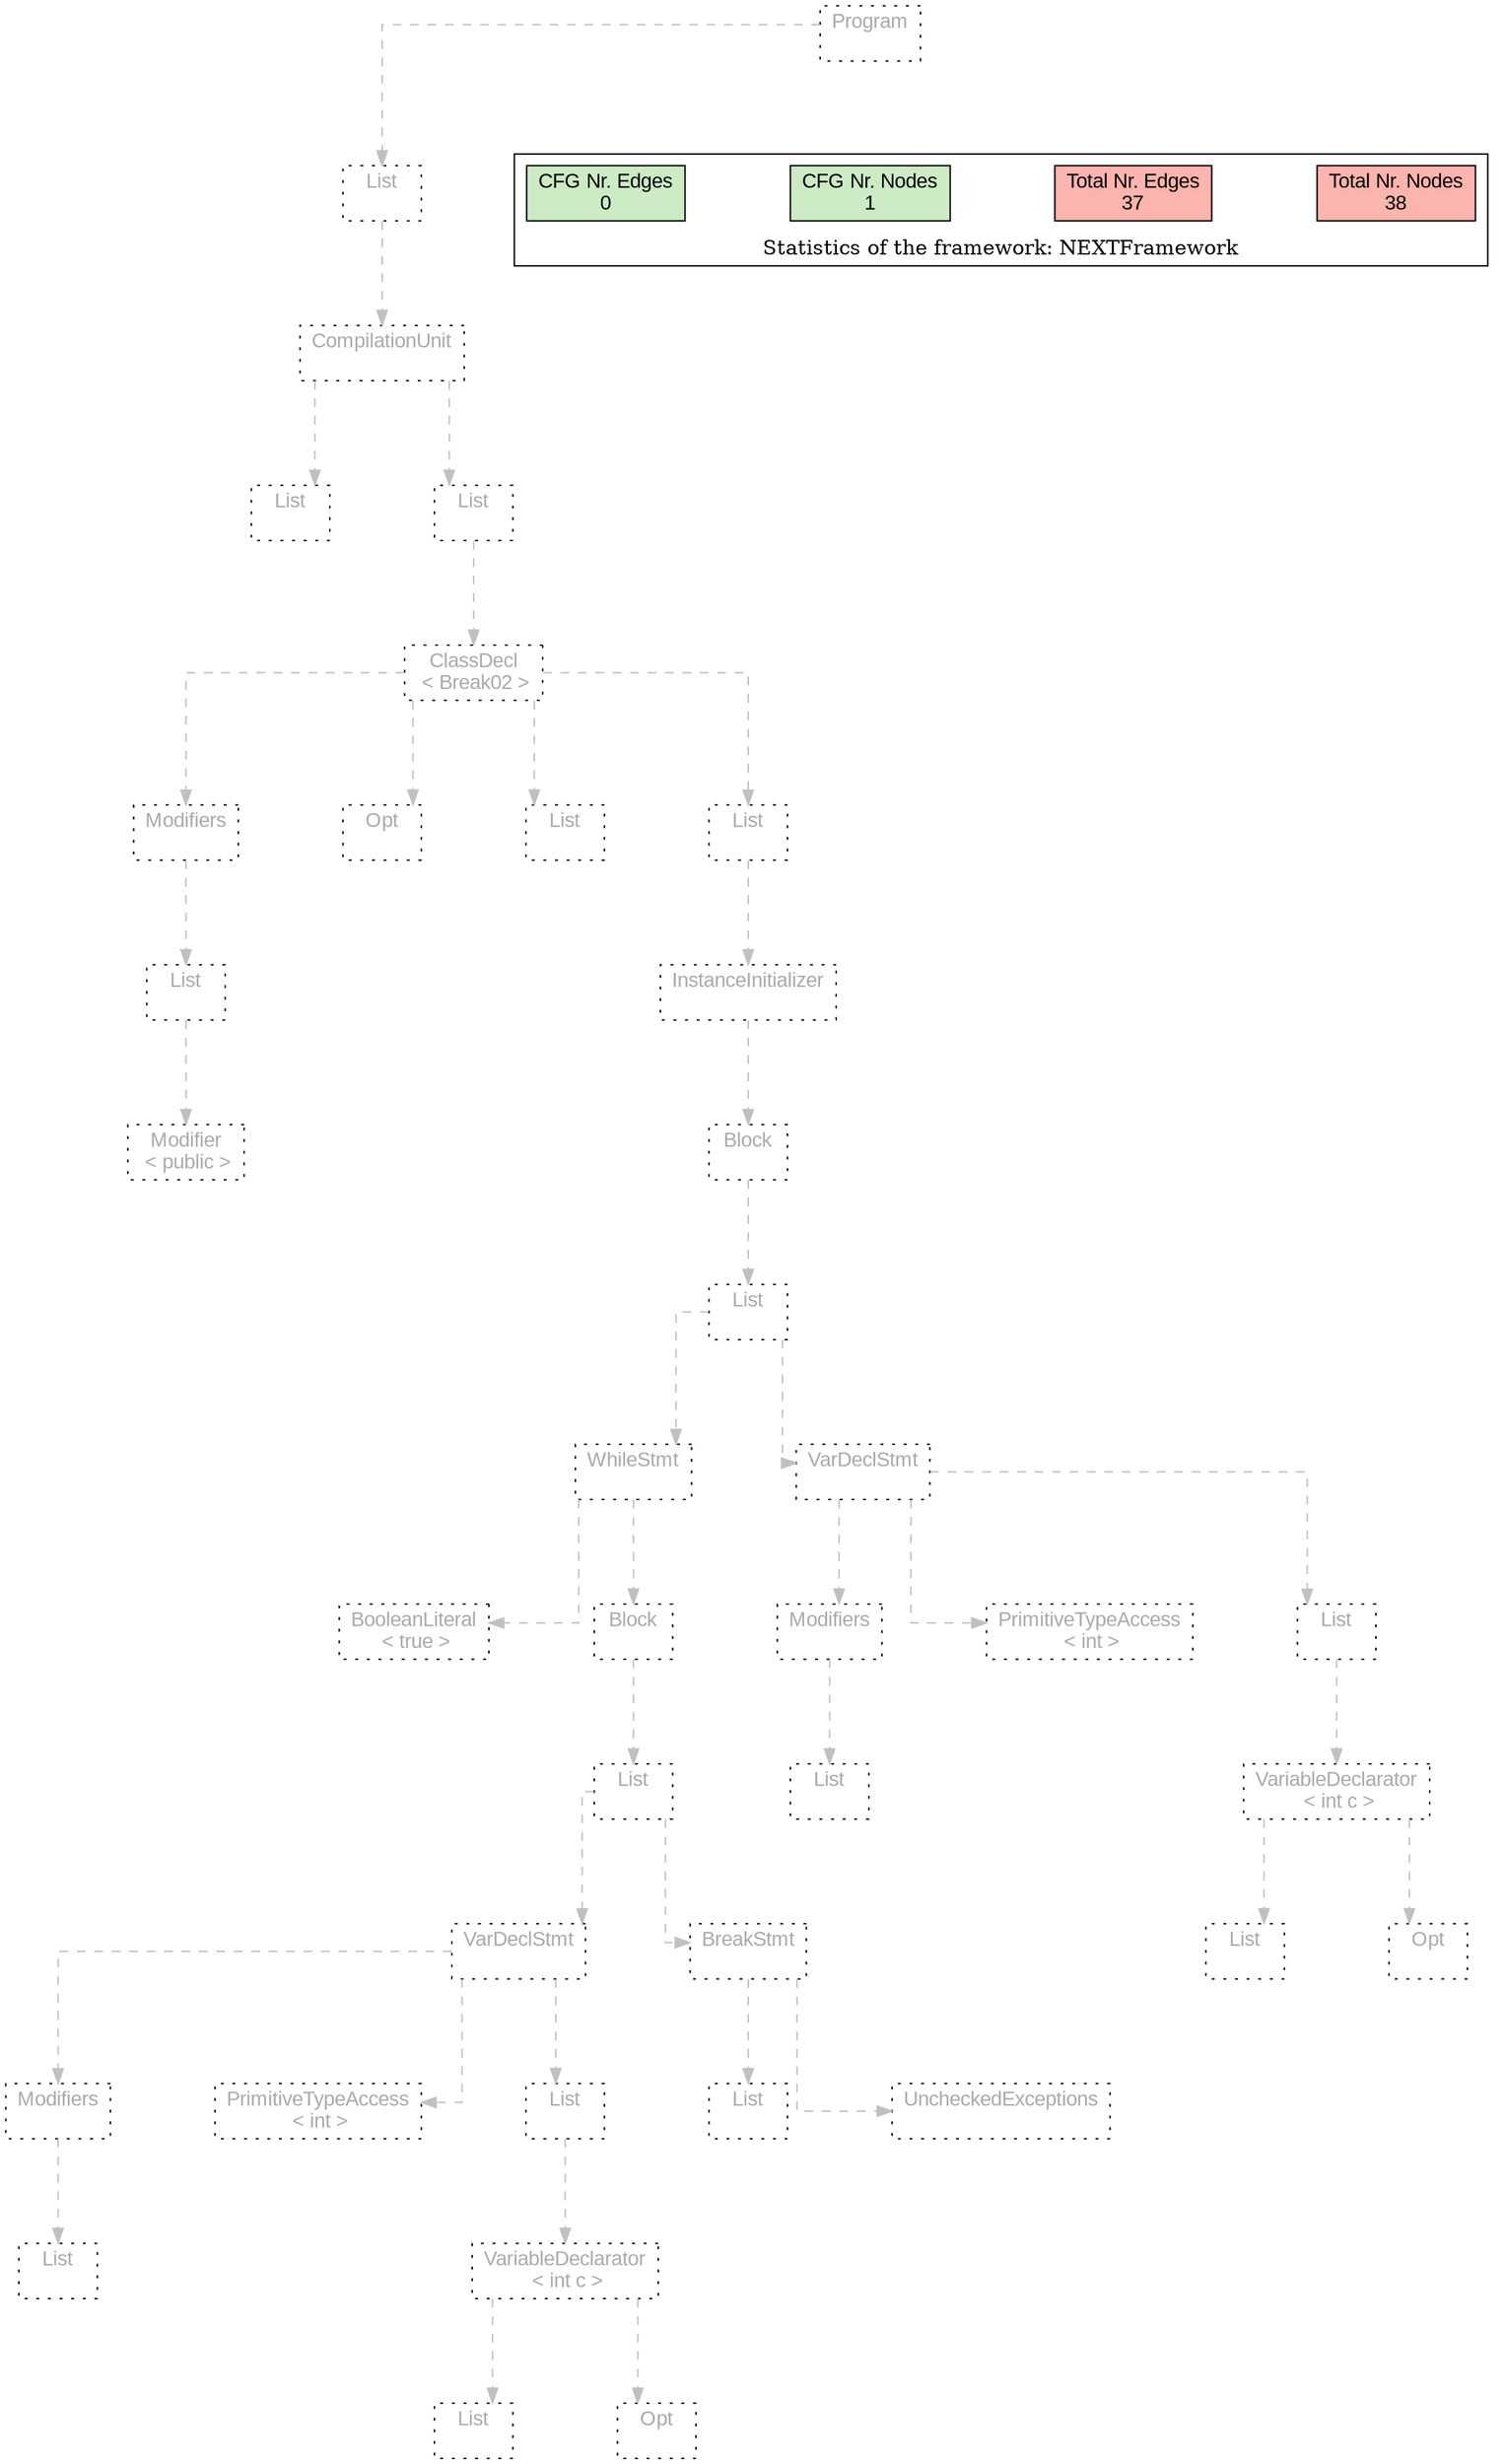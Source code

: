 digraph G {
graph [splines=ortho, nodesep="1", ranksep="1"]
node [shape=rect, fontname=Arial];
{ rank = same; "Program[0]"}
{ rank = same; "List[1]"}
{ rank = same; "CompilationUnit[2]"}
{ rank = same; "List[3]"; "List[4]"}
{ rank = same; "ClassDecl[5]"}
{ rank = same; "Modifiers[6]"; "Opt[9]"; "List[10]"; "List[11]"}
{ rank = same; "List[7]"; "InstanceInitializer[12]"}
{ rank = same; "Modifier[8]"; "Block[13]"}
{ rank = same; "List[14]"}
{ rank = same; "WhileStmt[15]"; "VarDeclStmt[30]"}
{ rank = same; "BooleanLiteral[16]"; "Block[17]"; "Modifiers[31]"; "PrimitiveTypeAccess[33]"; "List[34]"}
{ rank = same; "List[18]"; "List[32]"; "VariableDeclarator[35]"}
{ rank = same; "VarDeclStmt[19]"; "BreakStmt[27]"; "List[36]"; "Opt[37]"}
{ rank = same; "Modifiers[20]"; "PrimitiveTypeAccess[22]"; "List[23]"; "List[29]"; "UncheckedExceptions[28]"}
{ rank = same; "List[21]"; "VariableDeclarator[24]"}
{ rank = same; "List[25]"; "Opt[26]"}
"Program[0]" [label="Program\n ", style= dotted   fillcolor="#eeeeee" fontcolor="#aaaaaa"  ]
"List[1]" [label="List\n ", style= dotted   fillcolor="#eeeeee" fontcolor="#aaaaaa"  ]
"CompilationUnit[2]" [label="CompilationUnit\n ", style= dotted   fillcolor="#eeeeee" fontcolor="#aaaaaa"  ]
"List[3]" [label="List\n ", style= dotted   fillcolor="#eeeeee" fontcolor="#aaaaaa"  ]
"List[4]" [label="List\n ", style= dotted   fillcolor="#eeeeee" fontcolor="#aaaaaa"  ]
"ClassDecl[5]" [label="ClassDecl\n < Break02 >", style= dotted   fillcolor="#eeeeee" fontcolor="#aaaaaa"  ]
"Modifiers[6]" [label="Modifiers\n ", style= dotted   fillcolor="#eeeeee" fontcolor="#aaaaaa"  ]
"List[7]" [label="List\n ", style= dotted   fillcolor="#eeeeee" fontcolor="#aaaaaa"  ]
"Modifier[8]" [label="Modifier\n < public >", style= dotted   fillcolor="#eeeeee" fontcolor="#aaaaaa"  ]
"Opt[9]" [label="Opt\n ", style= dotted   fillcolor="#eeeeee" fontcolor="#aaaaaa"  ]
"List[10]" [label="List\n ", style= dotted   fillcolor="#eeeeee" fontcolor="#aaaaaa"  ]
"List[11]" [label="List\n ", style= dotted   fillcolor="#eeeeee" fontcolor="#aaaaaa"  ]
"InstanceInitializer[12]" [label="InstanceInitializer\n ", style= dotted   fillcolor="#eeeeee" fontcolor="#aaaaaa"  ]
"Block[13]" [label="Block\n ", style= dotted   fillcolor="#eeeeee" fontcolor="#aaaaaa"  ]
"List[14]" [label="List\n ", style= dotted   fillcolor="#eeeeee" fontcolor="#aaaaaa"  ]
"WhileStmt[15]" [label="WhileStmt\n ", style= dotted   fillcolor="#eeeeee" fontcolor="#aaaaaa"  ]
"BooleanLiteral[16]" [label="BooleanLiteral\n < true >", style= dotted   fillcolor="#eeeeee" fontcolor="#aaaaaa"  ]
"Block[17]" [label="Block\n ", style= dotted   fillcolor="#eeeeee" fontcolor="#aaaaaa"  ]
"List[18]" [label="List\n ", style= dotted   fillcolor="#eeeeee" fontcolor="#aaaaaa"  ]
"VarDeclStmt[19]" [label="VarDeclStmt\n ", style= dotted   fillcolor="#eeeeee" fontcolor="#aaaaaa"  ]
"Modifiers[20]" [label="Modifiers\n ", style= dotted   fillcolor="#eeeeee" fontcolor="#aaaaaa"  ]
"List[21]" [label="List\n ", style= dotted   fillcolor="#eeeeee" fontcolor="#aaaaaa"  ]
"PrimitiveTypeAccess[22]" [label="PrimitiveTypeAccess\n < int >", style= dotted   fillcolor="#eeeeee" fontcolor="#aaaaaa"  ]
"List[23]" [label="List\n ", style= dotted   fillcolor="#eeeeee" fontcolor="#aaaaaa"  ]
"VariableDeclarator[24]" [label="VariableDeclarator\n < int c >", style= dotted   fillcolor="#eeeeee" fontcolor="#aaaaaa"  ]
"List[25]" [label="List\n ", style= dotted   fillcolor="#eeeeee" fontcolor="#aaaaaa"  ]
"Opt[26]" [label="Opt\n ", style= dotted   fillcolor="#eeeeee" fontcolor="#aaaaaa"  ]
"BreakStmt[27]" [label="BreakStmt\n ", style= dotted   fillcolor="#eeeeee" fontcolor="#aaaaaa"  ]
"List[29]" [label="List\n ", style= dotted   fillcolor="#eeeeee" fontcolor="#aaaaaa"  ]
"UncheckedExceptions[28]" [label="UncheckedExceptions\n ", style= dotted   fillcolor="#eeeeee" fontcolor="#aaaaaa"  ]
"VarDeclStmt[30]" [label="VarDeclStmt\n ", style= dotted   fillcolor="#eeeeee" fontcolor="#aaaaaa"  ]
"Modifiers[31]" [label="Modifiers\n ", style= dotted   fillcolor="#eeeeee" fontcolor="#aaaaaa"  ]
"List[32]" [label="List\n ", style= dotted   fillcolor="#eeeeee" fontcolor="#aaaaaa"  ]
"PrimitiveTypeAccess[33]" [label="PrimitiveTypeAccess\n < int >", style= dotted   fillcolor="#eeeeee" fontcolor="#aaaaaa"  ]
"List[34]" [label="List\n ", style= dotted   fillcolor="#eeeeee" fontcolor="#aaaaaa"  ]
"VariableDeclarator[35]" [label="VariableDeclarator\n < int c >", style= dotted   fillcolor="#eeeeee" fontcolor="#aaaaaa"  ]
"List[36]" [label="List\n ", style= dotted   fillcolor="#eeeeee" fontcolor="#aaaaaa"  ]
"Opt[37]" [label="Opt\n ", style= dotted   fillcolor="#eeeeee" fontcolor="#aaaaaa"  ]
"CompilationUnit[2]" -> "List[3]" [style=dashed, color=gray]
"List[7]" -> "Modifier[8]" [style=dashed, color=gray]
"Modifiers[6]" -> "List[7]" [style=dashed, color=gray]
"ClassDecl[5]" -> "Modifiers[6]" [style=dashed, color=gray]
"ClassDecl[5]" -> "Opt[9]" [style=dashed, color=gray]
"ClassDecl[5]" -> "List[10]" [style=dashed, color=gray]
"WhileStmt[15]" -> "BooleanLiteral[16]" [style=dashed, color=gray]
"Modifiers[20]" -> "List[21]" [style=dashed, color=gray]
"VarDeclStmt[19]" -> "Modifiers[20]" [style=dashed, color=gray]
"VarDeclStmt[19]" -> "PrimitiveTypeAccess[22]" [style=dashed, color=gray]
"VariableDeclarator[24]" -> "List[25]" [style=dashed, color=gray]
"VariableDeclarator[24]" -> "Opt[26]" [style=dashed, color=gray]
"List[23]" -> "VariableDeclarator[24]" [style=dashed, color=gray]
"VarDeclStmt[19]" -> "List[23]" [style=dashed, color=gray]
"List[18]" -> "VarDeclStmt[19]" [style=dashed, color=gray]
"BreakStmt[27]" -> "List[29]" [style=dashed, color=gray]
"BreakStmt[27]" -> "UncheckedExceptions[28]" [style=dashed, color=gray]
"List[18]" -> "BreakStmt[27]" [style=dashed, color=gray]
"Block[17]" -> "List[18]" [style=dashed, color=gray]
"WhileStmt[15]" -> "Block[17]" [style=dashed, color=gray]
"List[14]" -> "WhileStmt[15]" [style=dashed, color=gray]
"Modifiers[31]" -> "List[32]" [style=dashed, color=gray]
"VarDeclStmt[30]" -> "Modifiers[31]" [style=dashed, color=gray]
"VarDeclStmt[30]" -> "PrimitiveTypeAccess[33]" [style=dashed, color=gray]
"VariableDeclarator[35]" -> "List[36]" [style=dashed, color=gray]
"VariableDeclarator[35]" -> "Opt[37]" [style=dashed, color=gray]
"List[34]" -> "VariableDeclarator[35]" [style=dashed, color=gray]
"VarDeclStmt[30]" -> "List[34]" [style=dashed, color=gray]
"List[14]" -> "VarDeclStmt[30]" [style=dashed, color=gray]
"Block[13]" -> "List[14]" [style=dashed, color=gray]
"InstanceInitializer[12]" -> "Block[13]" [style=dashed, color=gray]
"List[11]" -> "InstanceInitializer[12]" [style=dashed, color=gray]
"ClassDecl[5]" -> "List[11]" [style=dashed, color=gray]
"List[4]" -> "ClassDecl[5]" [style=dashed, color=gray]
"CompilationUnit[2]" -> "List[4]" [style=dashed, color=gray]
"List[1]" -> "CompilationUnit[2]" [style=dashed, color=gray]
"Program[0]" -> "List[1]" [style=dashed, color=gray]
"List[3]" -> "List[4]" [style=invis]
"Modifiers[6]" -> "Opt[9]" -> "List[10]" -> "List[11]" [style=invis]
"WhileStmt[15]" -> "VarDeclStmt[30]" [style=invis]
"BooleanLiteral[16]" -> "Block[17]" [style=invis]
"VarDeclStmt[19]" -> "BreakStmt[27]" [style=invis]
"Modifiers[20]" -> "PrimitiveTypeAccess[22]" -> "List[23]" [style=invis]
"List[25]" -> "Opt[26]" [style=invis]
"Modifiers[31]" -> "PrimitiveTypeAccess[33]" -> "List[34]" [style=invis]
"List[36]" -> "Opt[37]" [style=invis]

subgraph cluster_legend {
{node [style=filled, fillcolor=1, colorscheme="pastel13"]
Nodes [label="Total Nr. Nodes
38", fillcolor=1]
Edges [label="Total Nr. Edges
37", fillcolor=1]
NodesCFG [label="CFG Nr. Nodes
1", fillcolor=3]
EdgesCFG [label="CFG Nr. Edges
0", fillcolor=3]
Nodes-> "Program[0]" -> NodesCFG  [style="invis"]
Edges -> "Program[0]" ->EdgesCFG [style="invis"]}
label = "Statistics of the framework: NEXTFramework"
style="solid"
ranksep=0.05
nodesep=0.01
labelloc = b
len=2
}}